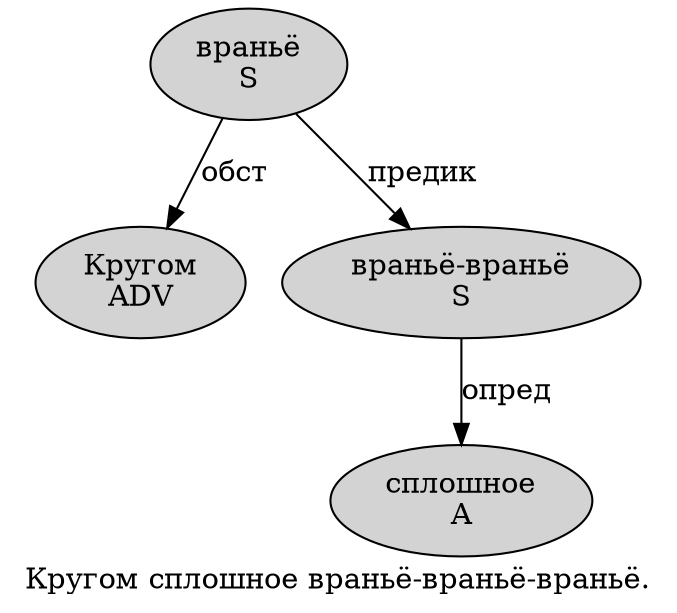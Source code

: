 digraph SENTENCE_3390 {
	graph [label="Кругом сплошное враньё-враньё-враньё."]
	node [style=filled]
		0 [label="Кругом
ADV" color="" fillcolor=lightgray penwidth=1 shape=ellipse]
		1 [label="сплошное
A" color="" fillcolor=lightgray penwidth=1 shape=ellipse]
		2 [label="враньё-враньё
S" color="" fillcolor=lightgray penwidth=1 shape=ellipse]
		4 [label="враньё
S" color="" fillcolor=lightgray penwidth=1 shape=ellipse]
			2 -> 1 [label="опред"]
			4 -> 0 [label="обст"]
			4 -> 2 [label="предик"]
}